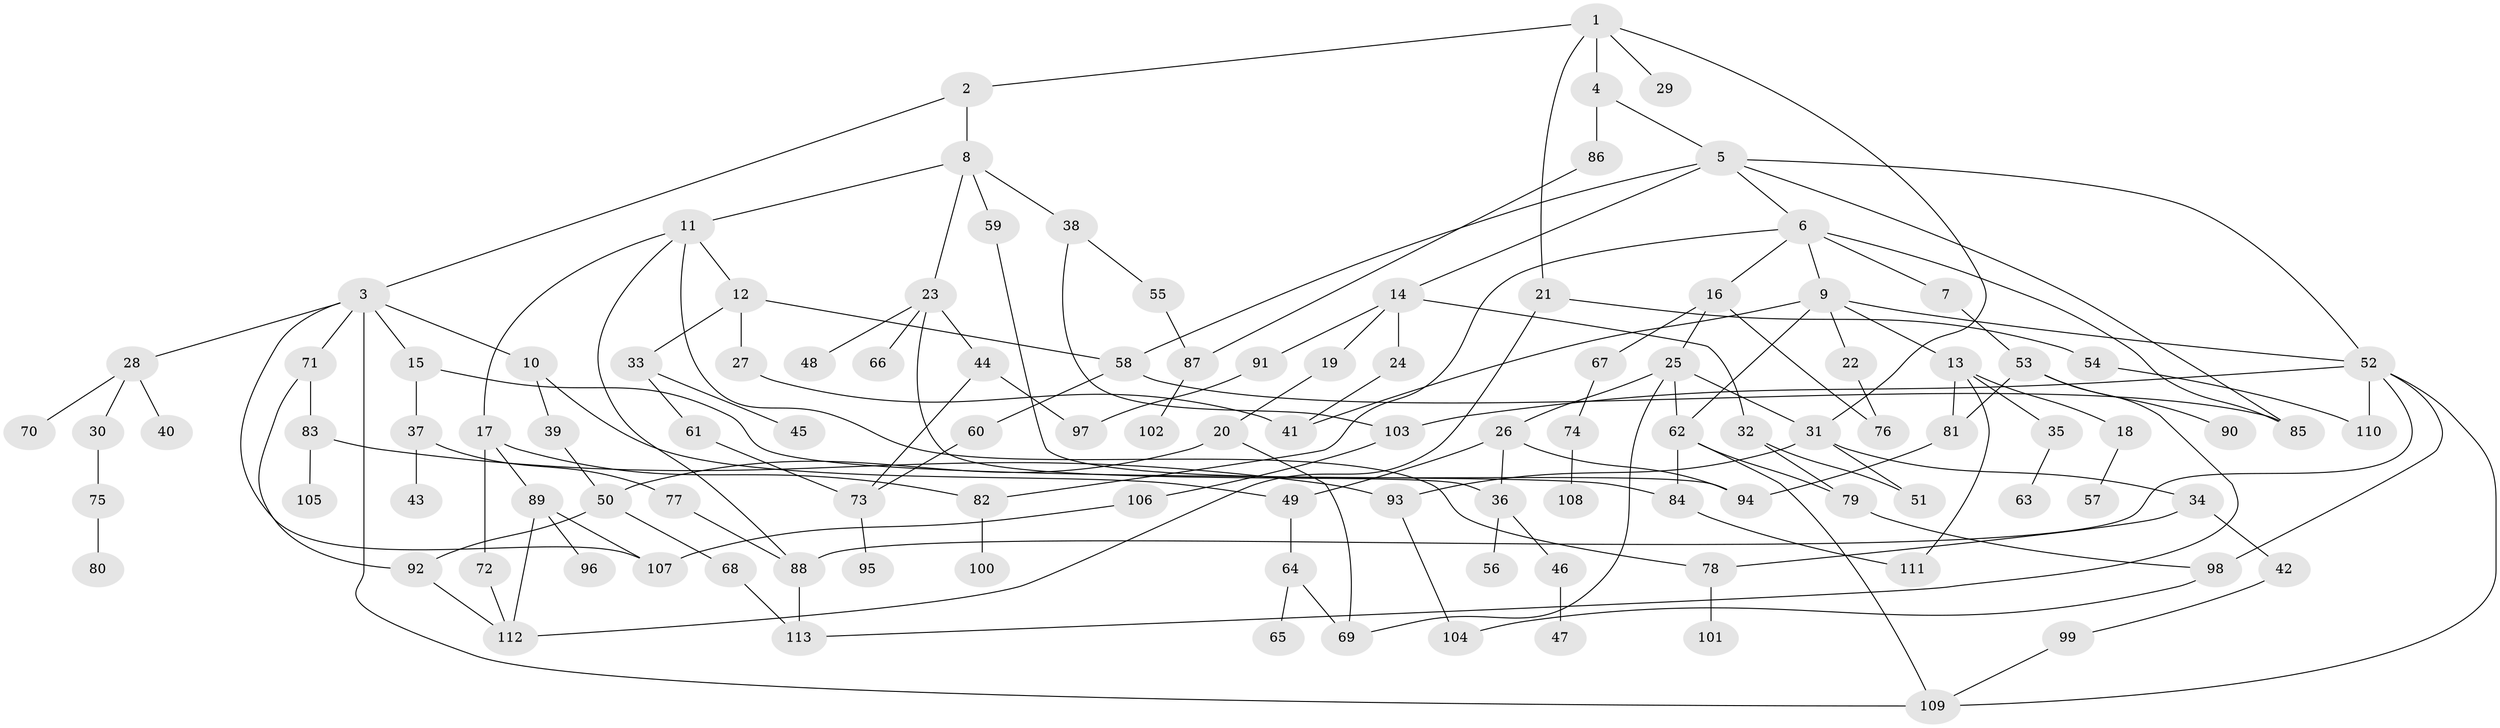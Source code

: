 // coarse degree distribution, {4: 0.06666666666666667, 2: 0.28888888888888886, 1: 0.4222222222222222, 5: 0.06666666666666667, 9: 0.022222222222222223, 7: 0.044444444444444446, 11: 0.044444444444444446, 8: 0.022222222222222223, 3: 0.022222222222222223}
// Generated by graph-tools (version 1.1) at 2025/45/03/04/25 21:45:24]
// undirected, 113 vertices, 157 edges
graph export_dot {
graph [start="1"]
  node [color=gray90,style=filled];
  1;
  2;
  3;
  4;
  5;
  6;
  7;
  8;
  9;
  10;
  11;
  12;
  13;
  14;
  15;
  16;
  17;
  18;
  19;
  20;
  21;
  22;
  23;
  24;
  25;
  26;
  27;
  28;
  29;
  30;
  31;
  32;
  33;
  34;
  35;
  36;
  37;
  38;
  39;
  40;
  41;
  42;
  43;
  44;
  45;
  46;
  47;
  48;
  49;
  50;
  51;
  52;
  53;
  54;
  55;
  56;
  57;
  58;
  59;
  60;
  61;
  62;
  63;
  64;
  65;
  66;
  67;
  68;
  69;
  70;
  71;
  72;
  73;
  74;
  75;
  76;
  77;
  78;
  79;
  80;
  81;
  82;
  83;
  84;
  85;
  86;
  87;
  88;
  89;
  90;
  91;
  92;
  93;
  94;
  95;
  96;
  97;
  98;
  99;
  100;
  101;
  102;
  103;
  104;
  105;
  106;
  107;
  108;
  109;
  110;
  111;
  112;
  113;
  1 -- 2;
  1 -- 4;
  1 -- 21;
  1 -- 29;
  1 -- 31;
  2 -- 3;
  2 -- 8;
  3 -- 10;
  3 -- 15;
  3 -- 28;
  3 -- 71;
  3 -- 107;
  3 -- 109;
  4 -- 5;
  4 -- 86;
  5 -- 6;
  5 -- 14;
  5 -- 52;
  5 -- 58;
  5 -- 85;
  6 -- 7;
  6 -- 9;
  6 -- 16;
  6 -- 85;
  6 -- 82;
  7 -- 53;
  8 -- 11;
  8 -- 23;
  8 -- 38;
  8 -- 59;
  9 -- 13;
  9 -- 22;
  9 -- 52;
  9 -- 41;
  9 -- 62;
  10 -- 39;
  10 -- 49;
  11 -- 12;
  11 -- 17;
  11 -- 88;
  11 -- 78;
  12 -- 27;
  12 -- 33;
  12 -- 58;
  13 -- 18;
  13 -- 35;
  13 -- 111;
  13 -- 81;
  14 -- 19;
  14 -- 24;
  14 -- 32;
  14 -- 91;
  15 -- 37;
  15 -- 84;
  16 -- 25;
  16 -- 67;
  16 -- 76;
  17 -- 72;
  17 -- 82;
  17 -- 89;
  18 -- 57;
  19 -- 20;
  20 -- 69;
  20 -- 50;
  21 -- 54;
  21 -- 112;
  22 -- 76;
  23 -- 44;
  23 -- 48;
  23 -- 66;
  23 -- 36;
  24 -- 41;
  25 -- 26;
  25 -- 62;
  25 -- 31;
  25 -- 69;
  26 -- 36;
  26 -- 94;
  26 -- 49;
  27 -- 41;
  28 -- 30;
  28 -- 40;
  28 -- 70;
  30 -- 75;
  31 -- 34;
  31 -- 51;
  31 -- 93;
  32 -- 79;
  32 -- 51;
  33 -- 45;
  33 -- 61;
  34 -- 42;
  34 -- 78;
  35 -- 63;
  36 -- 46;
  36 -- 56;
  37 -- 43;
  37 -- 77;
  38 -- 55;
  38 -- 103;
  39 -- 50;
  42 -- 99;
  44 -- 73;
  44 -- 97;
  46 -- 47;
  49 -- 64;
  50 -- 68;
  50 -- 92;
  52 -- 88;
  52 -- 103;
  52 -- 109;
  52 -- 110;
  52 -- 98;
  53 -- 81;
  53 -- 90;
  53 -- 113;
  54 -- 110;
  55 -- 87;
  58 -- 60;
  58 -- 85;
  59 -- 94;
  60 -- 73;
  61 -- 73;
  62 -- 79;
  62 -- 84;
  62 -- 109;
  64 -- 65;
  64 -- 69;
  67 -- 74;
  68 -- 113;
  71 -- 83;
  71 -- 92;
  72 -- 112;
  73 -- 95;
  74 -- 108;
  75 -- 80;
  77 -- 88;
  78 -- 101;
  79 -- 98;
  81 -- 94;
  82 -- 100;
  83 -- 93;
  83 -- 105;
  84 -- 111;
  86 -- 87;
  87 -- 102;
  88 -- 113;
  89 -- 96;
  89 -- 107;
  89 -- 112;
  91 -- 97;
  92 -- 112;
  93 -- 104;
  98 -- 104;
  99 -- 109;
  103 -- 106;
  106 -- 107;
}
